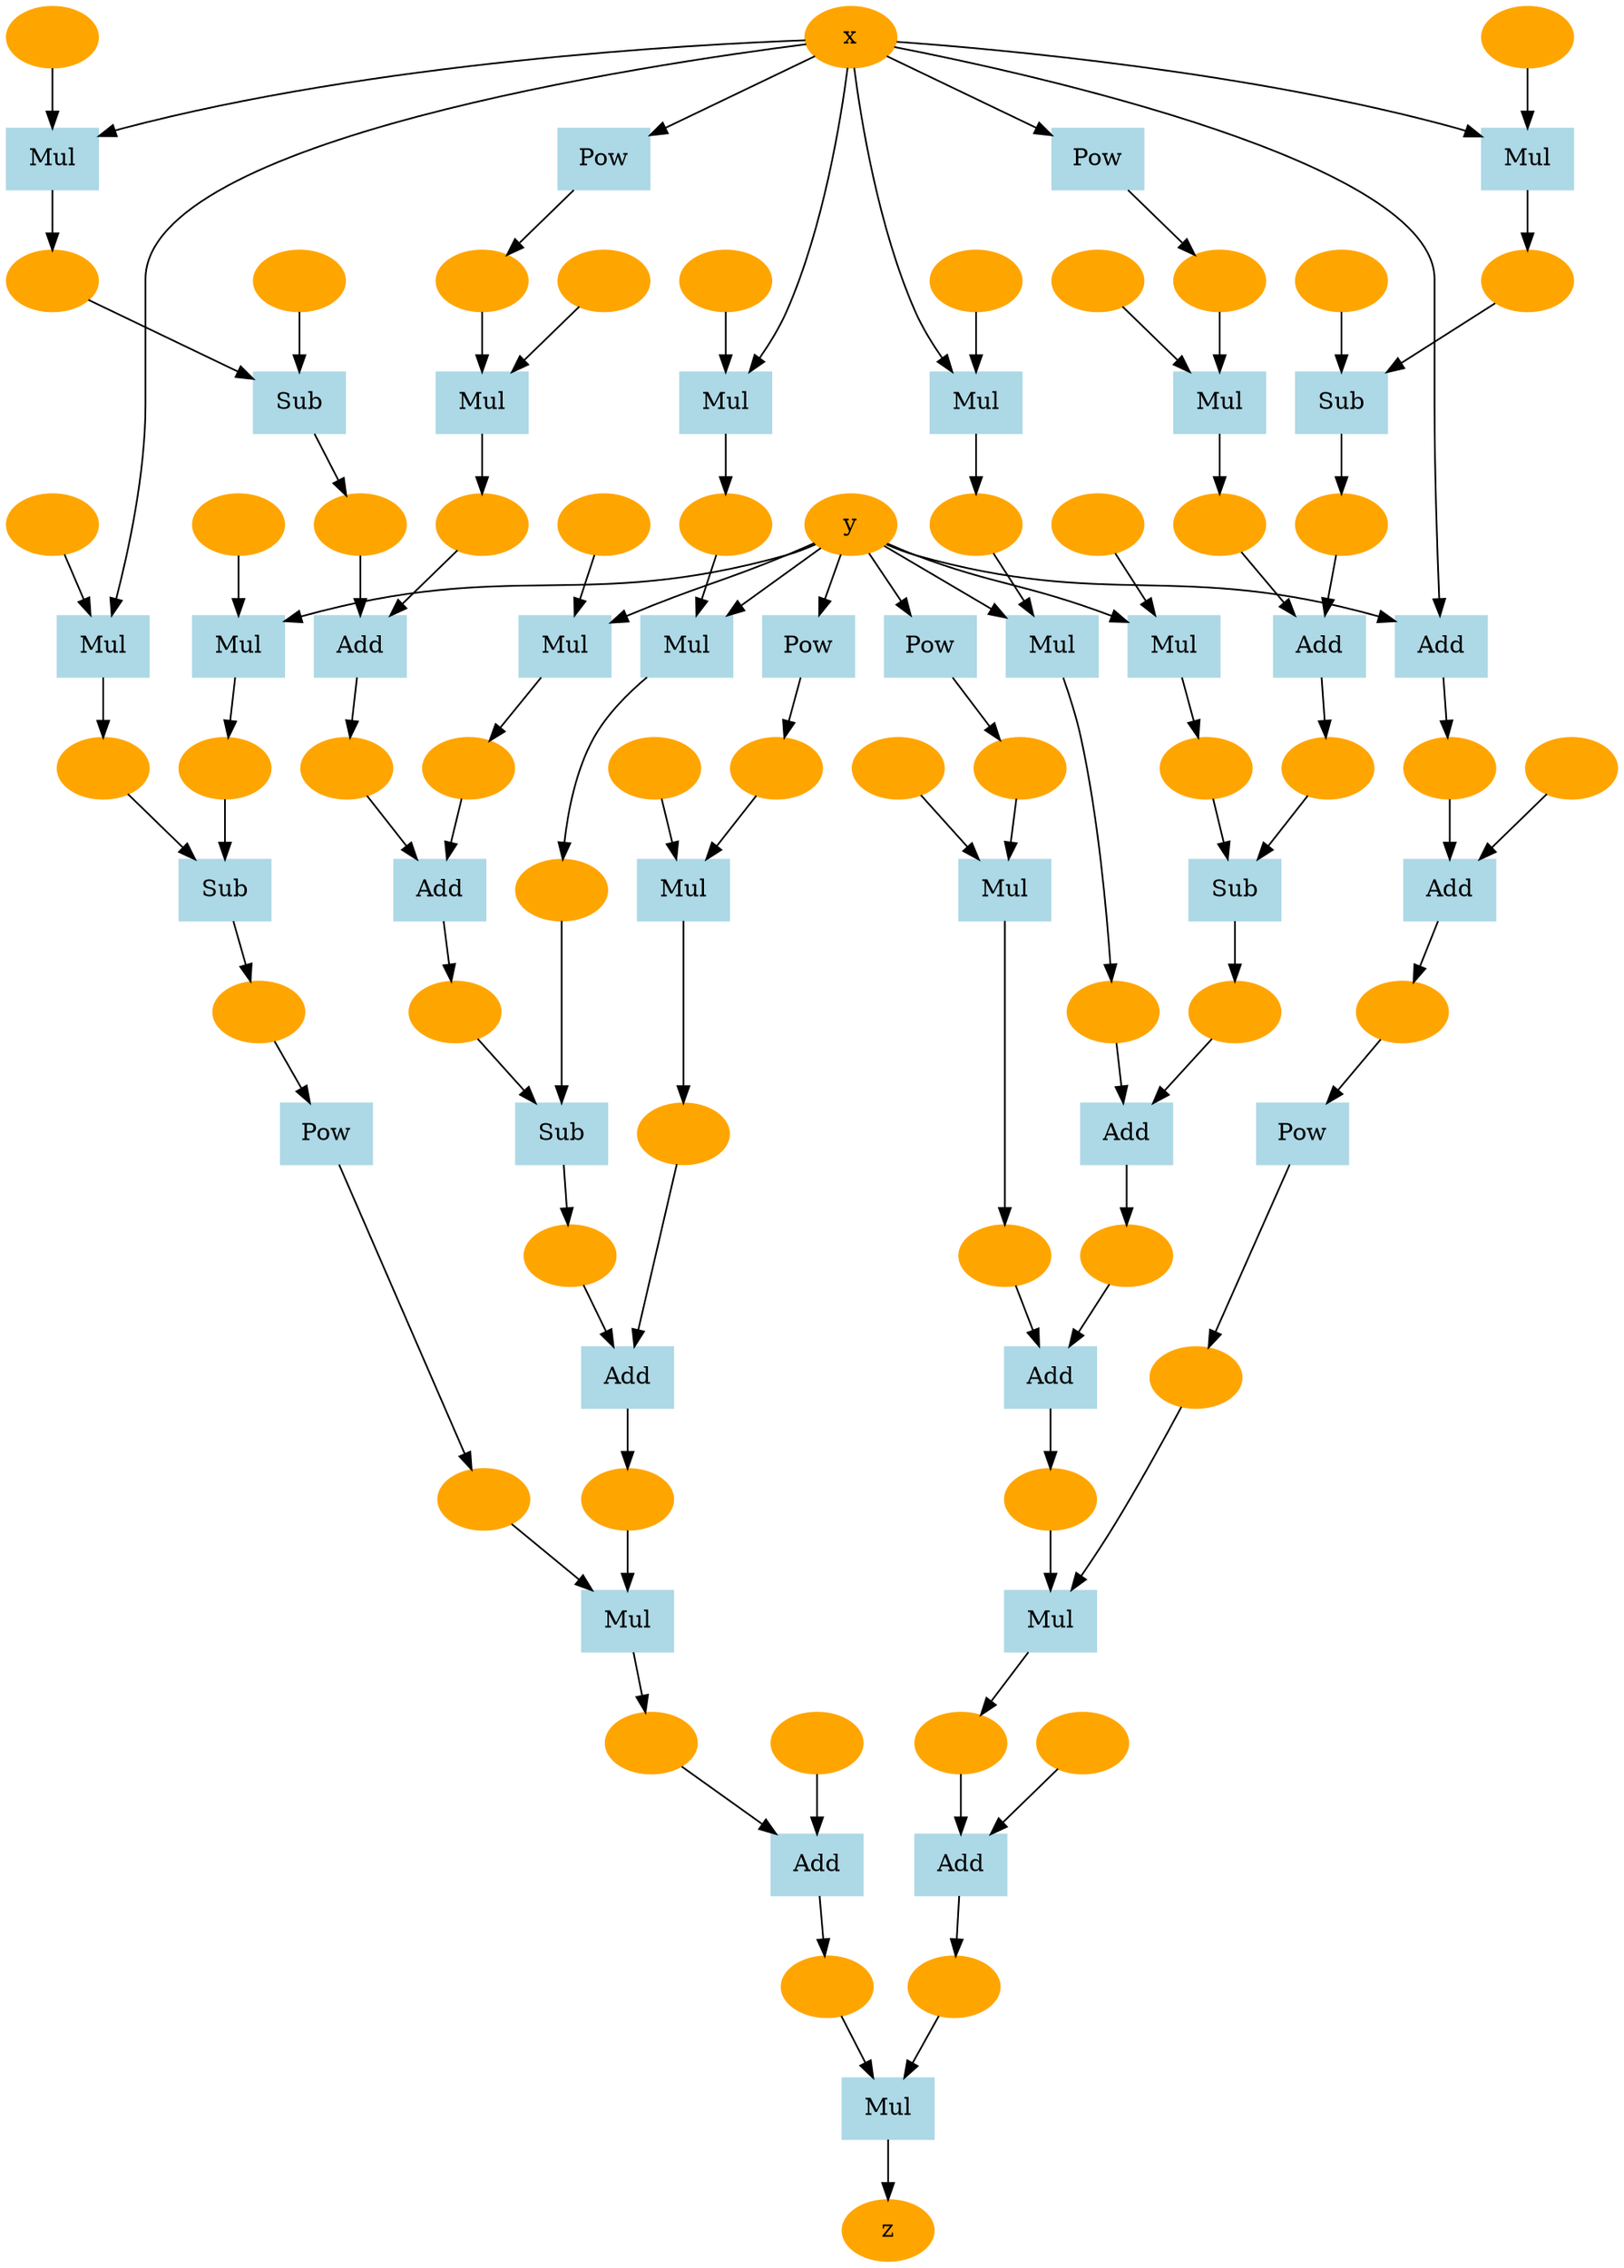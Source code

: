 digraph g {
140396388437632 [label="z", color=orange, style=filled]
140396388437536 [label="Mul", color=lightblue, style=filled, shape=box]
140396388445104 -> 140396388437536
140396388437392 -> 140396388437536
140396388437536 -> 140396388437632
140396388445104 [label="", color=orange, style=filled]
140396388437392 [label="", color=orange, style=filled]
140396388437248 [label="Add", color=lightblue, style=filled, shape=box]
140396388437152 -> 140396388437248
140396388437296 -> 140396388437248
140396388437248 -> 140396388437392
140396388437152 [label="", color=orange, style=filled]
140396388437296 [label="", color=orange, style=filled]
140396388437008 [label="Mul", color=lightblue, style=filled, shape=box]
140396388446064 -> 140396388437008
140396388436912 -> 140396388437008
140396388437008 -> 140396388437152
140396388446064 [label="", color=orange, style=filled]
140396388436912 [label="", color=orange, style=filled]
140396388436864 [label="Add", color=lightblue, style=filled, shape=box]
140396388436288 -> 140396388436864
140396388436528 -> 140396388436864
140396388436864 -> 140396388436912
140396388436288 [label="", color=orange, style=filled]
140396388436528 [label="", color=orange, style=filled]
140396388436432 [label="Mul", color=lightblue, style=filled, shape=box]
140396388436480 -> 140396388436432
140396388436672 -> 140396388436432
140396388436432 -> 140396388436528
140396388436480 [label="", color=orange, style=filled]
140396388436672 [label="", color=orange, style=filled]
140396388435904 [label="Pow", color=lightblue, style=filled, shape=box]
140396388404768 -> 140396388435904
140396388435904 -> 140396388436480
140396388404768 [label="y", color=orange, style=filled]
140396388436192 [label="Sub", color=lightblue, style=filled, shape=box]
140396388435568 -> 140396388436192
140396388436096 -> 140396388436192
140396388436192 -> 140396388436288
140396388435568 [label="", color=orange, style=filled]
140396388436096 [label="", color=orange, style=filled]
140396388436000 [label="Mul", color=lightblue, style=filled, shape=box]
140396388435856 -> 140396388436000
140396388404768 -> 140396388436000
140396388436000 -> 140396388436096
140396388435856 [label="", color=orange, style=filled]
140396388404768 [label="y", color=orange, style=filled]
140396388435664 [label="Mul", color=lightblue, style=filled, shape=box]
140396388403040 -> 140396388435664
140396388435760 -> 140396388435664
140396388435664 -> 140396388435856
140396388403040 [label="x", color=orange, style=filled]
140396388435760 [label="", color=orange, style=filled]
140396388435472 [label="Add", color=lightblue, style=filled, shape=box]
140396388435088 -> 140396388435472
140396388435376 -> 140396388435472
140396388435472 -> 140396388435568
140396388435088 [label="", color=orange, style=filled]
140396388435376 [label="", color=orange, style=filled]
140396388435184 [label="Mul", color=lightblue, style=filled, shape=box]
140396388404768 -> 140396388435184
140396388435280 -> 140396388435184
140396388435184 -> 140396388435376
140396388404768 [label="y", color=orange, style=filled]
140396388435280 [label="", color=orange, style=filled]
140396388434992 [label="Add", color=lightblue, style=filled, shape=box]
140396388434464 -> 140396388434992
140396388434944 -> 140396388434992
140396388434992 -> 140396388435088
140396388434464 [label="", color=orange, style=filled]
140396388434944 [label="", color=orange, style=filled]
140396388434704 [label="Mul", color=lightblue, style=filled, shape=box]
140396388434416 -> 140396388434704
140396388434848 -> 140396388434704
140396388434704 -> 140396388434944
140396388434416 [label="", color=orange, style=filled]
140396388434848 [label="", color=orange, style=filled]
140396388434128 [label="Pow", color=lightblue, style=filled, shape=box]
140396388403040 -> 140396388434128
140396388434128 -> 140396388434416
140396388403040 [label="x", color=orange, style=filled]
140396388434272 [label="Sub", color=lightblue, style=filled, shape=box]
140396388434512 -> 140396388434272
140396388434176 -> 140396388434272
140396388434272 -> 140396388434464
140396388434512 [label="", color=orange, style=filled]
140396388434176 [label="", color=orange, style=filled]
140396388445680 [label="Mul", color=lightblue, style=filled, shape=box]
140396388403040 -> 140396388445680
140396388434032 -> 140396388445680
140396388445680 -> 140396388434176
140396388403040 [label="x", color=orange, style=filled]
140396388434032 [label="", color=orange, style=filled]
140396388445440 [label="Pow", color=lightblue, style=filled, shape=box]
140396388446160 -> 140396388445440
140396388445440 -> 140396388446064
140396388446160 [label="", color=orange, style=filled]
140396388446016 [label="Sub", color=lightblue, style=filled, shape=box]
140396388445392 -> 140396388446016
140396388445872 -> 140396388446016
140396388446016 -> 140396388446160
140396388445392 [label="", color=orange, style=filled]
140396388445872 [label="", color=orange, style=filled]
140396388445584 [label="Mul", color=lightblue, style=filled, shape=box]
140396388404768 -> 140396388445584
140396388445728 -> 140396388445584
140396388445584 -> 140396388445872
140396388404768 [label="y", color=orange, style=filled]
140396388445728 [label="", color=orange, style=filled]
140396388445200 [label="Mul", color=lightblue, style=filled, shape=box]
140396388403040 -> 140396388445200
140396388445296 -> 140396388445200
140396388445200 -> 140396388445392
140396388403040 [label="x", color=orange, style=filled]
140396388445296 [label="", color=orange, style=filled]
140396388444960 [label="Add", color=lightblue, style=filled, shape=box]
140396388444816 -> 140396388444960
140396388445008 -> 140396388444960
140396388444960 -> 140396388445104
140396388444816 [label="", color=orange, style=filled]
140396388445008 [label="", color=orange, style=filled]
140396388444768 [label="Mul", color=lightblue, style=filled, shape=box]
140396388310944 -> 140396388444768
140396388444576 -> 140396388444768
140396388444768 -> 140396388444816
140396388310944 [label="", color=orange, style=filled]
140396388444576 [label="", color=orange, style=filled]
140396388444528 [label="Add", color=lightblue, style=filled, shape=box]
140396388444000 -> 140396388444528
140396388444432 -> 140396388444528
140396388444528 -> 140396388444576
140396388444000 [label="", color=orange, style=filled]
140396388444432 [label="", color=orange, style=filled]
140396388444192 [label="Mul", color=lightblue, style=filled, shape=box]
140396388444144 -> 140396388444192
140396388444336 -> 140396388444192
140396388444192 -> 140396388444432
140396388444144 [label="", color=orange, style=filled]
140396388444336 [label="", color=orange, style=filled]
140396388444048 [label="Pow", color=lightblue, style=filled, shape=box]
140396388404768 -> 140396388444048
140396388444048 -> 140396388444144
140396388404768 [label="y", color=orange, style=filled]
140396388443808 [label="Add", color=lightblue, style=filled, shape=box]
140396388443328 -> 140396388443808
140396388443760 -> 140396388443808
140396388443808 -> 140396388444000
140396388443328 [label="", color=orange, style=filled]
140396388443760 [label="", color=orange, style=filled]
140396388443664 [label="Mul", color=lightblue, style=filled, shape=box]
140396388443568 -> 140396388443664
140396388404768 -> 140396388443664
140396388443664 -> 140396388443760
140396388443568 [label="", color=orange, style=filled]
140396388404768 [label="y", color=orange, style=filled]
140396388443424 [label="Mul", color=lightblue, style=filled, shape=box]
140396388403040 -> 140396388443424
140396388442752 -> 140396388443424
140396388443424 -> 140396388443568
140396388403040 [label="x", color=orange, style=filled]
140396388442752 [label="", color=orange, style=filled]
140396388443280 [label="Sub", color=lightblue, style=filled, shape=box]
140396388442848 -> 140396388443280
140396388443184 -> 140396388443280
140396388443280 -> 140396388443328
140396388442848 [label="", color=orange, style=filled]
140396388443184 [label="", color=orange, style=filled]
140396388442944 [label="Mul", color=lightblue, style=filled, shape=box]
140396388404768 -> 140396388442944
140396388443136 -> 140396388442944
140396388442944 -> 140396388443184
140396388404768 [label="y", color=orange, style=filled]
140396388443136 [label="", color=orange, style=filled]
140396388442656 [label="Add", color=lightblue, style=filled, shape=box]
140396388310704 -> 140396388442656
140396388443040 -> 140396388442656
140396388442656 -> 140396388442848
140396388310704 [label="", color=orange, style=filled]
140396388443040 [label="", color=orange, style=filled]
140396388442272 [label="Mul", color=lightblue, style=filled, shape=box]
140396388442464 -> 140396388442272
140396388442176 -> 140396388442272
140396388442272 -> 140396388443040
140396388442464 [label="", color=orange, style=filled]
140396388442176 [label="", color=orange, style=filled]
140396388442560 [label="Pow", color=lightblue, style=filled, shape=box]
140396388403040 -> 140396388442560
140396388442560 -> 140396388442464
140396388403040 [label="x", color=orange, style=filled]
140396388310368 [label="Sub", color=lightblue, style=filled, shape=box]
140396388309792 -> 140396388310368
140396388309648 -> 140396388310368
140396388310368 -> 140396388310704
140396388309792 [label="", color=orange, style=filled]
140396388309648 [label="", color=orange, style=filled]
140396388310032 [label="Mul", color=lightblue, style=filled, shape=box]
140396388403040 -> 140396388310032
140396388310224 -> 140396388310032
140396388310032 -> 140396388309648
140396388403040 [label="x", color=orange, style=filled]
140396388310224 [label="", color=orange, style=filled]
140396388404288 [label="Pow", color=lightblue, style=filled, shape=box]
140396388403328 -> 140396388404288
140396388404288 -> 140396388310944
140396388403328 [label="", color=orange, style=filled]
140396388402128 [label="Add", color=lightblue, style=filled, shape=box]
140396388404000 -> 140396388402128
140396388403184 -> 140396388402128
140396388402128 -> 140396388403328
140396388404000 [label="", color=orange, style=filled]
140396388403184 [label="", color=orange, style=filled]
140396388981728 [label="Add", color=lightblue, style=filled, shape=box]
140396388403040 -> 140396388981728
140396388404768 -> 140396388981728
140396388981728 -> 140396388404000
140396388403040 [label="x", color=orange, style=filled]
140396388404768 [label="y", color=orange, style=filled]
}